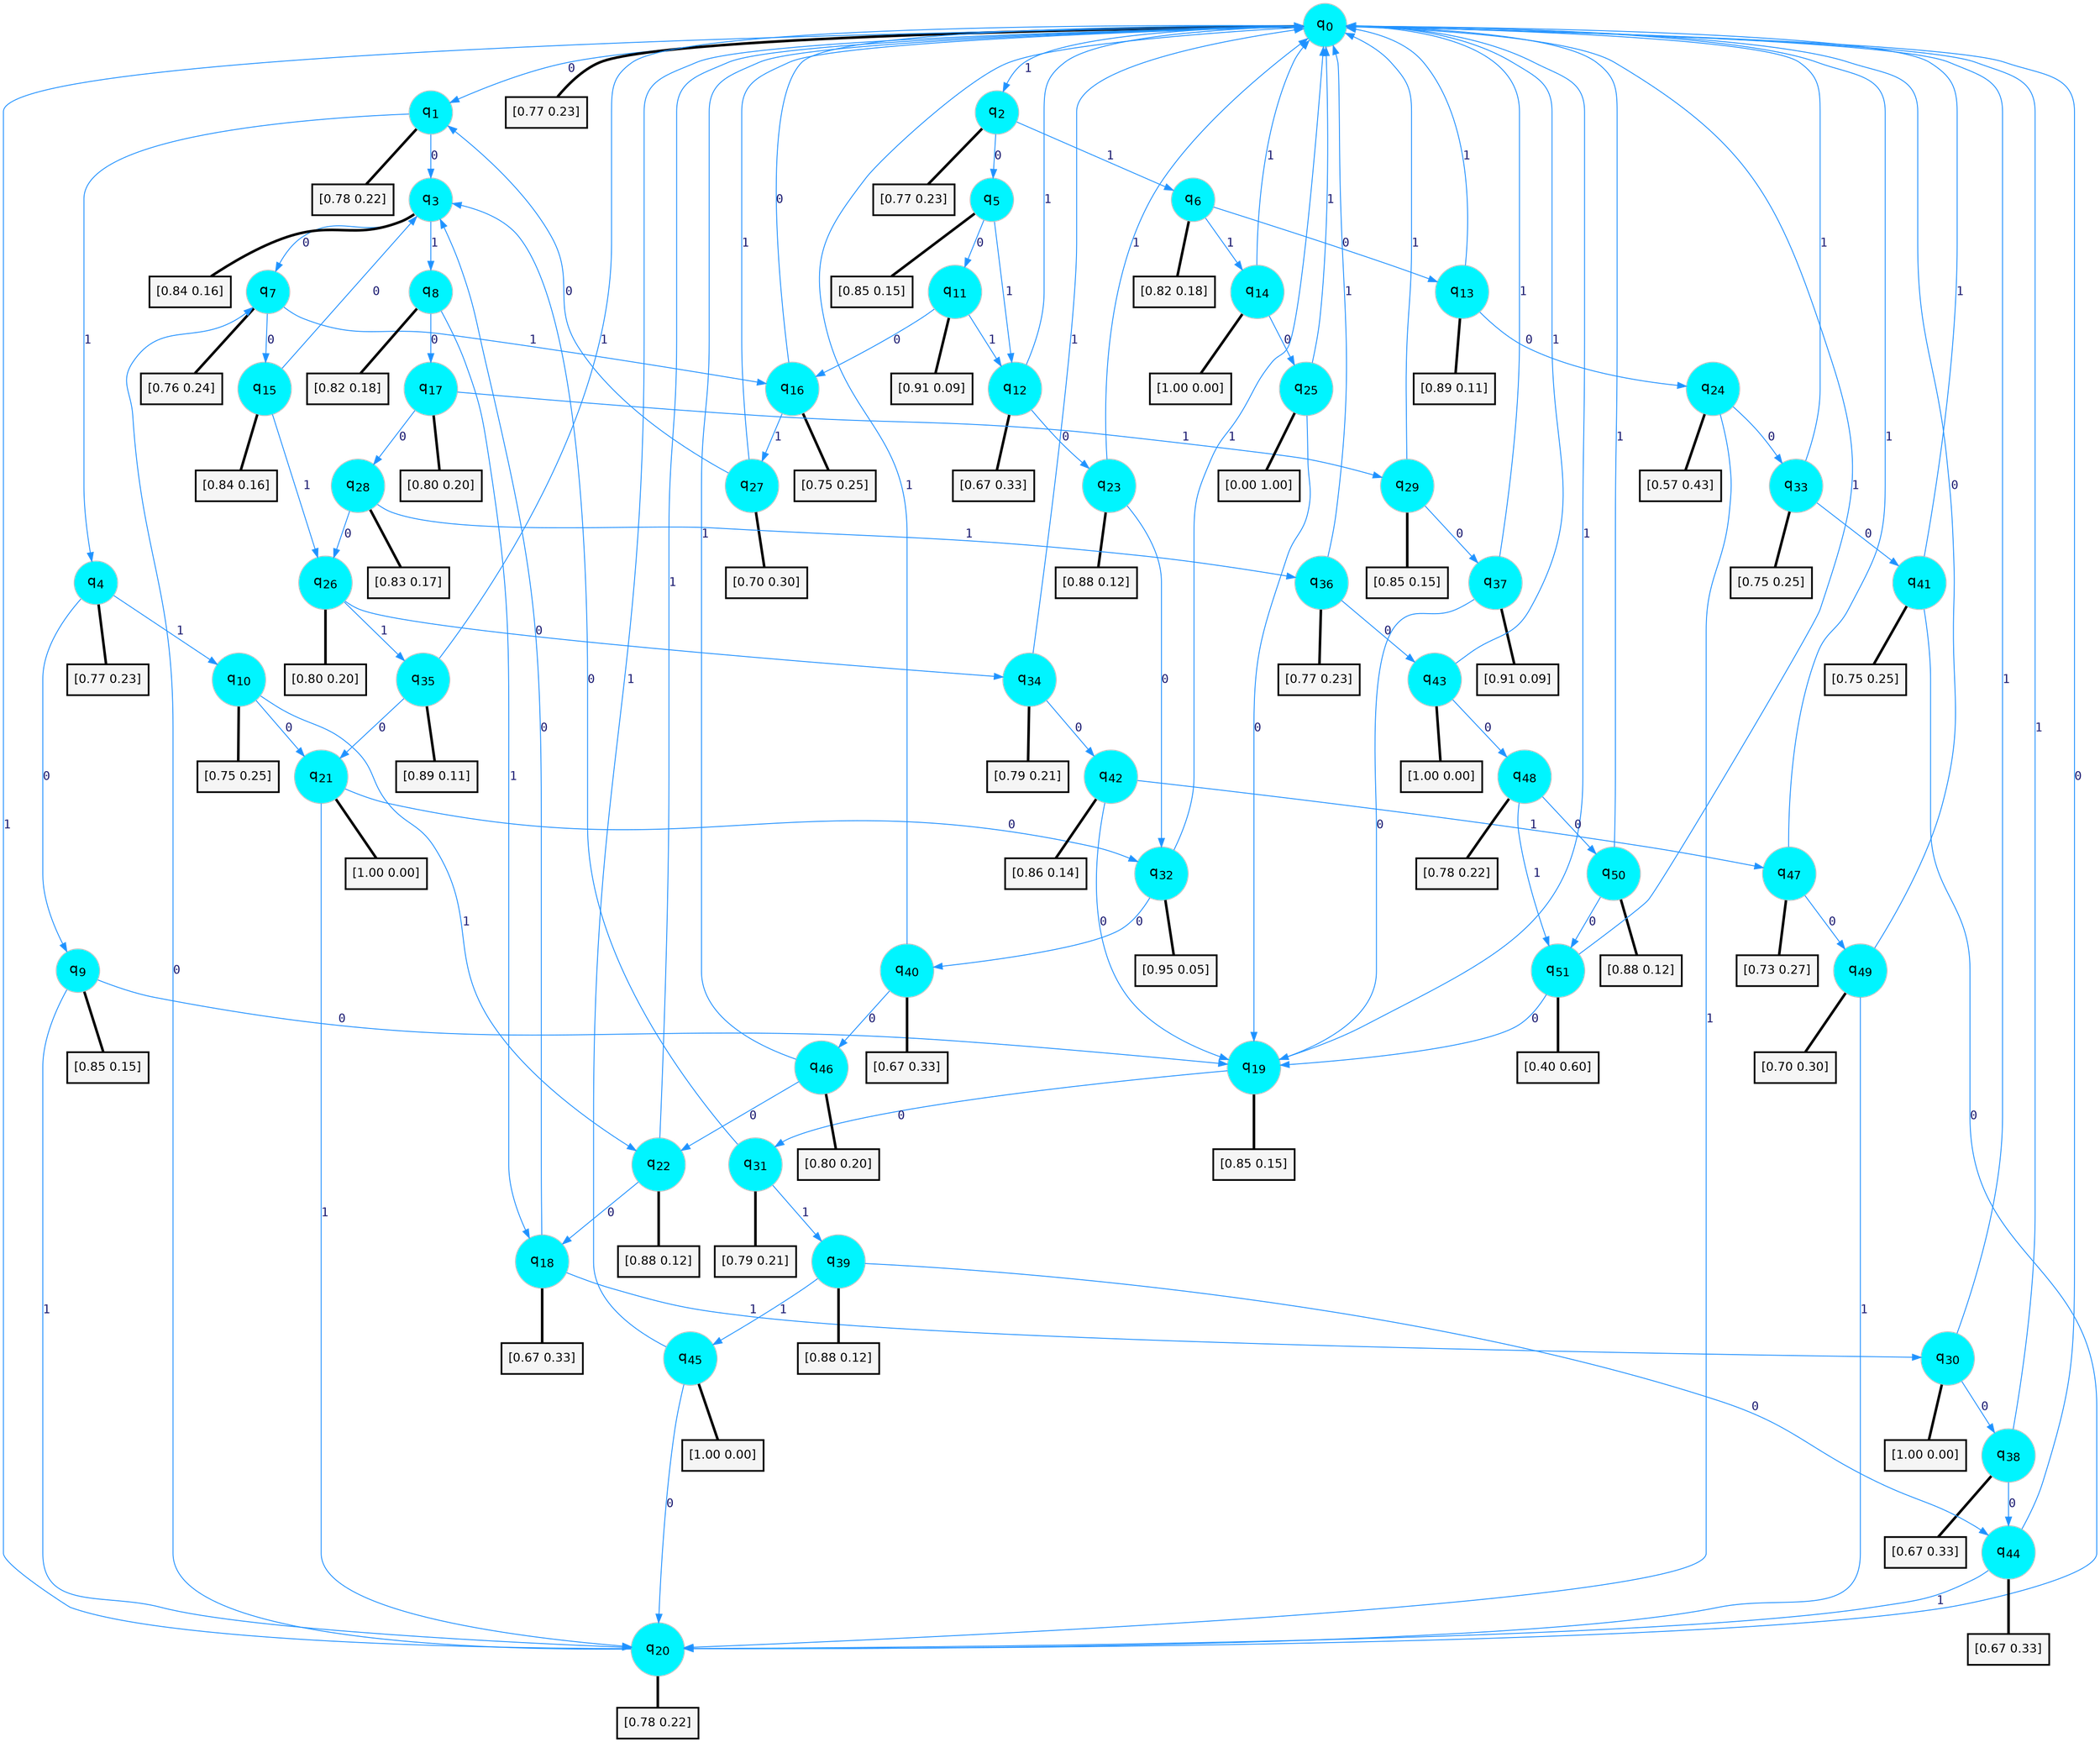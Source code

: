digraph G {
graph [
bgcolor=transparent, dpi=300, rankdir=TD, size="40,25"];
node [
color=gray, fillcolor=turquoise1, fontcolor=black, fontname=Helvetica, fontsize=16, fontweight=bold, shape=circle, style=filled];
edge [
arrowsize=1, color=dodgerblue1, fontcolor=midnightblue, fontname=courier, fontweight=bold, penwidth=1, style=solid, weight=20];
0[label=<q<SUB>0</SUB>>];
1[label=<q<SUB>1</SUB>>];
2[label=<q<SUB>2</SUB>>];
3[label=<q<SUB>3</SUB>>];
4[label=<q<SUB>4</SUB>>];
5[label=<q<SUB>5</SUB>>];
6[label=<q<SUB>6</SUB>>];
7[label=<q<SUB>7</SUB>>];
8[label=<q<SUB>8</SUB>>];
9[label=<q<SUB>9</SUB>>];
10[label=<q<SUB>10</SUB>>];
11[label=<q<SUB>11</SUB>>];
12[label=<q<SUB>12</SUB>>];
13[label=<q<SUB>13</SUB>>];
14[label=<q<SUB>14</SUB>>];
15[label=<q<SUB>15</SUB>>];
16[label=<q<SUB>16</SUB>>];
17[label=<q<SUB>17</SUB>>];
18[label=<q<SUB>18</SUB>>];
19[label=<q<SUB>19</SUB>>];
20[label=<q<SUB>20</SUB>>];
21[label=<q<SUB>21</SUB>>];
22[label=<q<SUB>22</SUB>>];
23[label=<q<SUB>23</SUB>>];
24[label=<q<SUB>24</SUB>>];
25[label=<q<SUB>25</SUB>>];
26[label=<q<SUB>26</SUB>>];
27[label=<q<SUB>27</SUB>>];
28[label=<q<SUB>28</SUB>>];
29[label=<q<SUB>29</SUB>>];
30[label=<q<SUB>30</SUB>>];
31[label=<q<SUB>31</SUB>>];
32[label=<q<SUB>32</SUB>>];
33[label=<q<SUB>33</SUB>>];
34[label=<q<SUB>34</SUB>>];
35[label=<q<SUB>35</SUB>>];
36[label=<q<SUB>36</SUB>>];
37[label=<q<SUB>37</SUB>>];
38[label=<q<SUB>38</SUB>>];
39[label=<q<SUB>39</SUB>>];
40[label=<q<SUB>40</SUB>>];
41[label=<q<SUB>41</SUB>>];
42[label=<q<SUB>42</SUB>>];
43[label=<q<SUB>43</SUB>>];
44[label=<q<SUB>44</SUB>>];
45[label=<q<SUB>45</SUB>>];
46[label=<q<SUB>46</SUB>>];
47[label=<q<SUB>47</SUB>>];
48[label=<q<SUB>48</SUB>>];
49[label=<q<SUB>49</SUB>>];
50[label=<q<SUB>50</SUB>>];
51[label=<q<SUB>51</SUB>>];
52[label="[0.77 0.23]", shape=box,fontcolor=black, fontname=Helvetica, fontsize=14, penwidth=2, fillcolor=whitesmoke,color=black];
53[label="[0.78 0.22]", shape=box,fontcolor=black, fontname=Helvetica, fontsize=14, penwidth=2, fillcolor=whitesmoke,color=black];
54[label="[0.77 0.23]", shape=box,fontcolor=black, fontname=Helvetica, fontsize=14, penwidth=2, fillcolor=whitesmoke,color=black];
55[label="[0.84 0.16]", shape=box,fontcolor=black, fontname=Helvetica, fontsize=14, penwidth=2, fillcolor=whitesmoke,color=black];
56[label="[0.77 0.23]", shape=box,fontcolor=black, fontname=Helvetica, fontsize=14, penwidth=2, fillcolor=whitesmoke,color=black];
57[label="[0.85 0.15]", shape=box,fontcolor=black, fontname=Helvetica, fontsize=14, penwidth=2, fillcolor=whitesmoke,color=black];
58[label="[0.82 0.18]", shape=box,fontcolor=black, fontname=Helvetica, fontsize=14, penwidth=2, fillcolor=whitesmoke,color=black];
59[label="[0.76 0.24]", shape=box,fontcolor=black, fontname=Helvetica, fontsize=14, penwidth=2, fillcolor=whitesmoke,color=black];
60[label="[0.82 0.18]", shape=box,fontcolor=black, fontname=Helvetica, fontsize=14, penwidth=2, fillcolor=whitesmoke,color=black];
61[label="[0.85 0.15]", shape=box,fontcolor=black, fontname=Helvetica, fontsize=14, penwidth=2, fillcolor=whitesmoke,color=black];
62[label="[0.75 0.25]", shape=box,fontcolor=black, fontname=Helvetica, fontsize=14, penwidth=2, fillcolor=whitesmoke,color=black];
63[label="[0.91 0.09]", shape=box,fontcolor=black, fontname=Helvetica, fontsize=14, penwidth=2, fillcolor=whitesmoke,color=black];
64[label="[0.67 0.33]", shape=box,fontcolor=black, fontname=Helvetica, fontsize=14, penwidth=2, fillcolor=whitesmoke,color=black];
65[label="[0.89 0.11]", shape=box,fontcolor=black, fontname=Helvetica, fontsize=14, penwidth=2, fillcolor=whitesmoke,color=black];
66[label="[1.00 0.00]", shape=box,fontcolor=black, fontname=Helvetica, fontsize=14, penwidth=2, fillcolor=whitesmoke,color=black];
67[label="[0.84 0.16]", shape=box,fontcolor=black, fontname=Helvetica, fontsize=14, penwidth=2, fillcolor=whitesmoke,color=black];
68[label="[0.75 0.25]", shape=box,fontcolor=black, fontname=Helvetica, fontsize=14, penwidth=2, fillcolor=whitesmoke,color=black];
69[label="[0.80 0.20]", shape=box,fontcolor=black, fontname=Helvetica, fontsize=14, penwidth=2, fillcolor=whitesmoke,color=black];
70[label="[0.67 0.33]", shape=box,fontcolor=black, fontname=Helvetica, fontsize=14, penwidth=2, fillcolor=whitesmoke,color=black];
71[label="[0.85 0.15]", shape=box,fontcolor=black, fontname=Helvetica, fontsize=14, penwidth=2, fillcolor=whitesmoke,color=black];
72[label="[0.78 0.22]", shape=box,fontcolor=black, fontname=Helvetica, fontsize=14, penwidth=2, fillcolor=whitesmoke,color=black];
73[label="[1.00 0.00]", shape=box,fontcolor=black, fontname=Helvetica, fontsize=14, penwidth=2, fillcolor=whitesmoke,color=black];
74[label="[0.88 0.12]", shape=box,fontcolor=black, fontname=Helvetica, fontsize=14, penwidth=2, fillcolor=whitesmoke,color=black];
75[label="[0.88 0.12]", shape=box,fontcolor=black, fontname=Helvetica, fontsize=14, penwidth=2, fillcolor=whitesmoke,color=black];
76[label="[0.57 0.43]", shape=box,fontcolor=black, fontname=Helvetica, fontsize=14, penwidth=2, fillcolor=whitesmoke,color=black];
77[label="[0.00 1.00]", shape=box,fontcolor=black, fontname=Helvetica, fontsize=14, penwidth=2, fillcolor=whitesmoke,color=black];
78[label="[0.80 0.20]", shape=box,fontcolor=black, fontname=Helvetica, fontsize=14, penwidth=2, fillcolor=whitesmoke,color=black];
79[label="[0.70 0.30]", shape=box,fontcolor=black, fontname=Helvetica, fontsize=14, penwidth=2, fillcolor=whitesmoke,color=black];
80[label="[0.83 0.17]", shape=box,fontcolor=black, fontname=Helvetica, fontsize=14, penwidth=2, fillcolor=whitesmoke,color=black];
81[label="[0.85 0.15]", shape=box,fontcolor=black, fontname=Helvetica, fontsize=14, penwidth=2, fillcolor=whitesmoke,color=black];
82[label="[1.00 0.00]", shape=box,fontcolor=black, fontname=Helvetica, fontsize=14, penwidth=2, fillcolor=whitesmoke,color=black];
83[label="[0.79 0.21]", shape=box,fontcolor=black, fontname=Helvetica, fontsize=14, penwidth=2, fillcolor=whitesmoke,color=black];
84[label="[0.95 0.05]", shape=box,fontcolor=black, fontname=Helvetica, fontsize=14, penwidth=2, fillcolor=whitesmoke,color=black];
85[label="[0.75 0.25]", shape=box,fontcolor=black, fontname=Helvetica, fontsize=14, penwidth=2, fillcolor=whitesmoke,color=black];
86[label="[0.79 0.21]", shape=box,fontcolor=black, fontname=Helvetica, fontsize=14, penwidth=2, fillcolor=whitesmoke,color=black];
87[label="[0.89 0.11]", shape=box,fontcolor=black, fontname=Helvetica, fontsize=14, penwidth=2, fillcolor=whitesmoke,color=black];
88[label="[0.77 0.23]", shape=box,fontcolor=black, fontname=Helvetica, fontsize=14, penwidth=2, fillcolor=whitesmoke,color=black];
89[label="[0.91 0.09]", shape=box,fontcolor=black, fontname=Helvetica, fontsize=14, penwidth=2, fillcolor=whitesmoke,color=black];
90[label="[0.67 0.33]", shape=box,fontcolor=black, fontname=Helvetica, fontsize=14, penwidth=2, fillcolor=whitesmoke,color=black];
91[label="[0.88 0.12]", shape=box,fontcolor=black, fontname=Helvetica, fontsize=14, penwidth=2, fillcolor=whitesmoke,color=black];
92[label="[0.67 0.33]", shape=box,fontcolor=black, fontname=Helvetica, fontsize=14, penwidth=2, fillcolor=whitesmoke,color=black];
93[label="[0.75 0.25]", shape=box,fontcolor=black, fontname=Helvetica, fontsize=14, penwidth=2, fillcolor=whitesmoke,color=black];
94[label="[0.86 0.14]", shape=box,fontcolor=black, fontname=Helvetica, fontsize=14, penwidth=2, fillcolor=whitesmoke,color=black];
95[label="[1.00 0.00]", shape=box,fontcolor=black, fontname=Helvetica, fontsize=14, penwidth=2, fillcolor=whitesmoke,color=black];
96[label="[0.67 0.33]", shape=box,fontcolor=black, fontname=Helvetica, fontsize=14, penwidth=2, fillcolor=whitesmoke,color=black];
97[label="[1.00 0.00]", shape=box,fontcolor=black, fontname=Helvetica, fontsize=14, penwidth=2, fillcolor=whitesmoke,color=black];
98[label="[0.80 0.20]", shape=box,fontcolor=black, fontname=Helvetica, fontsize=14, penwidth=2, fillcolor=whitesmoke,color=black];
99[label="[0.73 0.27]", shape=box,fontcolor=black, fontname=Helvetica, fontsize=14, penwidth=2, fillcolor=whitesmoke,color=black];
100[label="[0.78 0.22]", shape=box,fontcolor=black, fontname=Helvetica, fontsize=14, penwidth=2, fillcolor=whitesmoke,color=black];
101[label="[0.70 0.30]", shape=box,fontcolor=black, fontname=Helvetica, fontsize=14, penwidth=2, fillcolor=whitesmoke,color=black];
102[label="[0.88 0.12]", shape=box,fontcolor=black, fontname=Helvetica, fontsize=14, penwidth=2, fillcolor=whitesmoke,color=black];
103[label="[0.40 0.60]", shape=box,fontcolor=black, fontname=Helvetica, fontsize=14, penwidth=2, fillcolor=whitesmoke,color=black];
0->1 [label=0];
0->2 [label=1];
0->52 [arrowhead=none, penwidth=3,color=black];
1->3 [label=0];
1->4 [label=1];
1->53 [arrowhead=none, penwidth=3,color=black];
2->5 [label=0];
2->6 [label=1];
2->54 [arrowhead=none, penwidth=3,color=black];
3->7 [label=0];
3->8 [label=1];
3->55 [arrowhead=none, penwidth=3,color=black];
4->9 [label=0];
4->10 [label=1];
4->56 [arrowhead=none, penwidth=3,color=black];
5->11 [label=0];
5->12 [label=1];
5->57 [arrowhead=none, penwidth=3,color=black];
6->13 [label=0];
6->14 [label=1];
6->58 [arrowhead=none, penwidth=3,color=black];
7->15 [label=0];
7->16 [label=1];
7->59 [arrowhead=none, penwidth=3,color=black];
8->17 [label=0];
8->18 [label=1];
8->60 [arrowhead=none, penwidth=3,color=black];
9->19 [label=0];
9->20 [label=1];
9->61 [arrowhead=none, penwidth=3,color=black];
10->21 [label=0];
10->22 [label=1];
10->62 [arrowhead=none, penwidth=3,color=black];
11->16 [label=0];
11->12 [label=1];
11->63 [arrowhead=none, penwidth=3,color=black];
12->23 [label=0];
12->0 [label=1];
12->64 [arrowhead=none, penwidth=3,color=black];
13->24 [label=0];
13->0 [label=1];
13->65 [arrowhead=none, penwidth=3,color=black];
14->25 [label=0];
14->0 [label=1];
14->66 [arrowhead=none, penwidth=3,color=black];
15->3 [label=0];
15->26 [label=1];
15->67 [arrowhead=none, penwidth=3,color=black];
16->0 [label=0];
16->27 [label=1];
16->68 [arrowhead=none, penwidth=3,color=black];
17->28 [label=0];
17->29 [label=1];
17->69 [arrowhead=none, penwidth=3,color=black];
18->3 [label=0];
18->30 [label=1];
18->70 [arrowhead=none, penwidth=3,color=black];
19->31 [label=0];
19->0 [label=1];
19->71 [arrowhead=none, penwidth=3,color=black];
20->7 [label=0];
20->0 [label=1];
20->72 [arrowhead=none, penwidth=3,color=black];
21->32 [label=0];
21->20 [label=1];
21->73 [arrowhead=none, penwidth=3,color=black];
22->18 [label=0];
22->0 [label=1];
22->74 [arrowhead=none, penwidth=3,color=black];
23->32 [label=0];
23->0 [label=1];
23->75 [arrowhead=none, penwidth=3,color=black];
24->33 [label=0];
24->20 [label=1];
24->76 [arrowhead=none, penwidth=3,color=black];
25->19 [label=0];
25->0 [label=1];
25->77 [arrowhead=none, penwidth=3,color=black];
26->34 [label=0];
26->35 [label=1];
26->78 [arrowhead=none, penwidth=3,color=black];
27->1 [label=0];
27->0 [label=1];
27->79 [arrowhead=none, penwidth=3,color=black];
28->26 [label=0];
28->36 [label=1];
28->80 [arrowhead=none, penwidth=3,color=black];
29->37 [label=0];
29->0 [label=1];
29->81 [arrowhead=none, penwidth=3,color=black];
30->38 [label=0];
30->0 [label=1];
30->82 [arrowhead=none, penwidth=3,color=black];
31->3 [label=0];
31->39 [label=1];
31->83 [arrowhead=none, penwidth=3,color=black];
32->40 [label=0];
32->0 [label=1];
32->84 [arrowhead=none, penwidth=3,color=black];
33->41 [label=0];
33->0 [label=1];
33->85 [arrowhead=none, penwidth=3,color=black];
34->42 [label=0];
34->0 [label=1];
34->86 [arrowhead=none, penwidth=3,color=black];
35->21 [label=0];
35->0 [label=1];
35->87 [arrowhead=none, penwidth=3,color=black];
36->43 [label=0];
36->0 [label=1];
36->88 [arrowhead=none, penwidth=3,color=black];
37->19 [label=0];
37->0 [label=1];
37->89 [arrowhead=none, penwidth=3,color=black];
38->44 [label=0];
38->0 [label=1];
38->90 [arrowhead=none, penwidth=3,color=black];
39->44 [label=0];
39->45 [label=1];
39->91 [arrowhead=none, penwidth=3,color=black];
40->46 [label=0];
40->0 [label=1];
40->92 [arrowhead=none, penwidth=3,color=black];
41->20 [label=0];
41->0 [label=1];
41->93 [arrowhead=none, penwidth=3,color=black];
42->19 [label=0];
42->47 [label=1];
42->94 [arrowhead=none, penwidth=3,color=black];
43->48 [label=0];
43->0 [label=1];
43->95 [arrowhead=none, penwidth=3,color=black];
44->0 [label=0];
44->20 [label=1];
44->96 [arrowhead=none, penwidth=3,color=black];
45->20 [label=0];
45->0 [label=1];
45->97 [arrowhead=none, penwidth=3,color=black];
46->22 [label=0];
46->0 [label=1];
46->98 [arrowhead=none, penwidth=3,color=black];
47->49 [label=0];
47->0 [label=1];
47->99 [arrowhead=none, penwidth=3,color=black];
48->50 [label=0];
48->51 [label=1];
48->100 [arrowhead=none, penwidth=3,color=black];
49->0 [label=0];
49->20 [label=1];
49->101 [arrowhead=none, penwidth=3,color=black];
50->51 [label=0];
50->0 [label=1];
50->102 [arrowhead=none, penwidth=3,color=black];
51->19 [label=0];
51->0 [label=1];
51->103 [arrowhead=none, penwidth=3,color=black];
}
